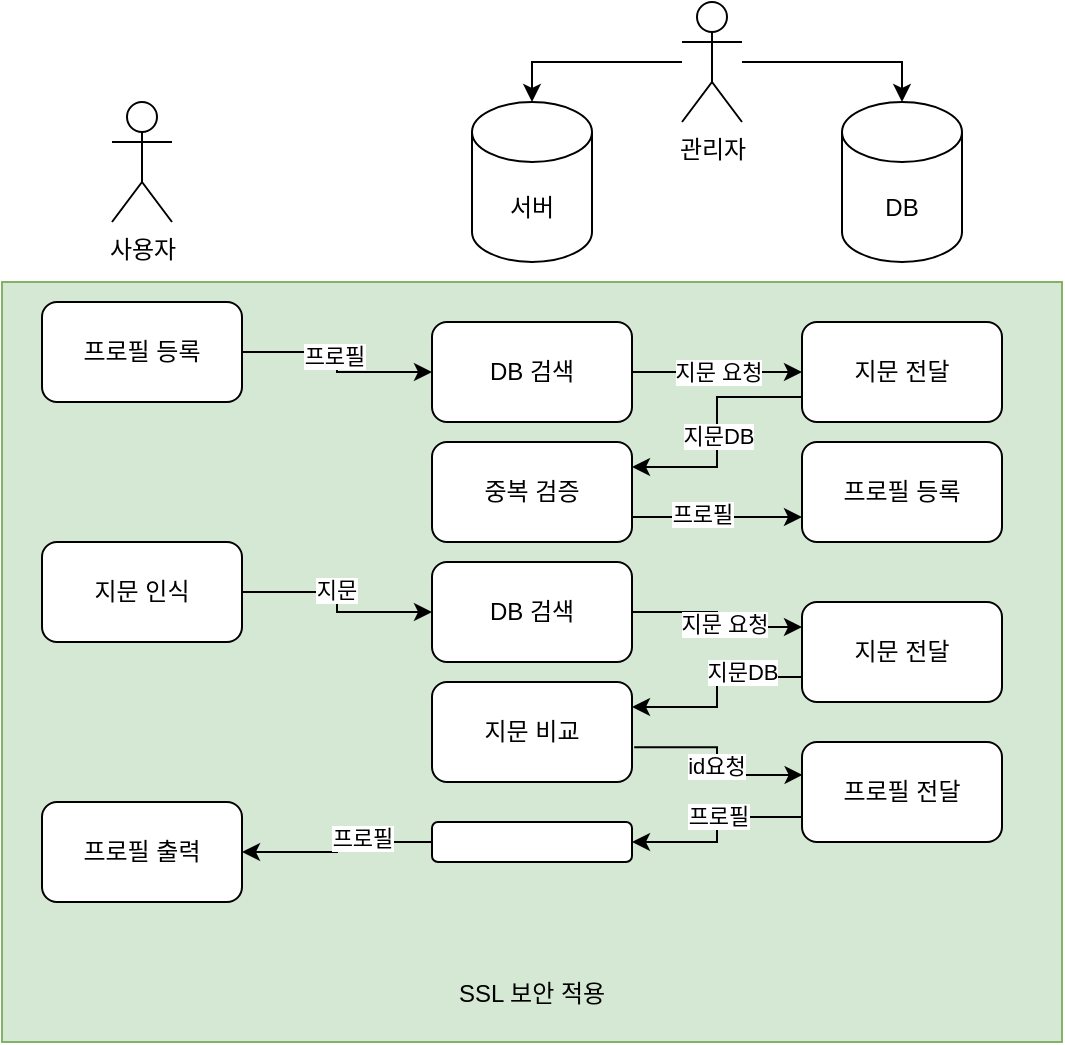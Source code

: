 <mxfile version="22.1.0" type="github">
  <diagram name="페이지-1" id="h6ClSVEh4X4bsxTjBgKa">
    <mxGraphModel dx="842" dy="530" grid="1" gridSize="10" guides="1" tooltips="1" connect="1" arrows="1" fold="1" page="1" pageScale="1" pageWidth="827" pageHeight="1169" math="0" shadow="0">
      <root>
        <mxCell id="0" />
        <mxCell id="1" parent="0" />
        <mxCell id="QzIaScqmeNw8U3X4hJXi-64" value="&lt;br&gt;&lt;br&gt;&lt;br&gt;&lt;br&gt;&lt;br&gt;&lt;br&gt;&lt;br&gt;&lt;br&gt;&lt;br&gt;&lt;br&gt;&lt;br&gt;&lt;br&gt;&lt;br&gt;&lt;br&gt;&lt;br&gt;&lt;br&gt;&lt;br&gt;&lt;br&gt;&lt;br&gt;&lt;br&gt;&lt;br&gt;&lt;br&gt;&lt;br&gt;SSL 보안 적용" style="rounded=0;whiteSpace=wrap;html=1;fillColor=#d5e8d4;strokeColor=#82b366;" vertex="1" parent="1">
          <mxGeometry x="30" y="210" width="530" height="380" as="geometry" />
        </mxCell>
        <mxCell id="QzIaScqmeNw8U3X4hJXi-2" value="사용자" style="shape=umlActor;verticalLabelPosition=bottom;verticalAlign=top;html=1;outlineConnect=0;" vertex="1" parent="1">
          <mxGeometry x="85" y="120" width="30" height="60" as="geometry" />
        </mxCell>
        <mxCell id="QzIaScqmeNw8U3X4hJXi-4" value="관리자" style="shape=umlActor;verticalLabelPosition=bottom;verticalAlign=top;html=1;outlineConnect=0;" vertex="1" parent="1">
          <mxGeometry x="370" y="70" width="30" height="60" as="geometry" />
        </mxCell>
        <mxCell id="QzIaScqmeNw8U3X4hJXi-32" style="edgeStyle=orthogonalEdgeStyle;rounded=0;orthogonalLoop=1;jettySize=auto;html=1;" edge="1" parent="1" source="QzIaScqmeNw8U3X4hJXi-10" target="QzIaScqmeNw8U3X4hJXi-13">
          <mxGeometry relative="1" as="geometry" />
        </mxCell>
        <mxCell id="QzIaScqmeNw8U3X4hJXi-43" value="프로필" style="edgeLabel;html=1;align=center;verticalAlign=middle;resizable=0;points=[];" vertex="1" connectable="0" parent="QzIaScqmeNw8U3X4hJXi-32">
          <mxGeometry x="-0.138" y="-2" relative="1" as="geometry">
            <mxPoint as="offset" />
          </mxGeometry>
        </mxCell>
        <mxCell id="QzIaScqmeNw8U3X4hJXi-10" value="프로필 등록" style="rounded=1;whiteSpace=wrap;html=1;" vertex="1" parent="1">
          <mxGeometry x="50" y="220" width="100" height="50" as="geometry" />
        </mxCell>
        <mxCell id="QzIaScqmeNw8U3X4hJXi-31" style="edgeStyle=orthogonalEdgeStyle;rounded=0;orthogonalLoop=1;jettySize=auto;html=1;entryX=0;entryY=0.5;entryDx=0;entryDy=0;" edge="1" parent="1" source="QzIaScqmeNw8U3X4hJXi-13" target="QzIaScqmeNw8U3X4hJXi-29">
          <mxGeometry relative="1" as="geometry" />
        </mxCell>
        <mxCell id="QzIaScqmeNw8U3X4hJXi-62" value="지문 요청" style="edgeLabel;html=1;align=center;verticalAlign=middle;resizable=0;points=[];" vertex="1" connectable="0" parent="QzIaScqmeNw8U3X4hJXi-31">
          <mxGeometry x="0.001" relative="1" as="geometry">
            <mxPoint as="offset" />
          </mxGeometry>
        </mxCell>
        <mxCell id="QzIaScqmeNw8U3X4hJXi-13" value="DB 검색" style="rounded=1;whiteSpace=wrap;html=1;" vertex="1" parent="1">
          <mxGeometry x="245" y="230" width="100" height="50" as="geometry" />
        </mxCell>
        <mxCell id="QzIaScqmeNw8U3X4hJXi-39" style="edgeStyle=orthogonalEdgeStyle;rounded=0;orthogonalLoop=1;jettySize=auto;html=1;entryX=0;entryY=0.5;entryDx=0;entryDy=0;" edge="1" parent="1" source="QzIaScqmeNw8U3X4hJXi-18" target="QzIaScqmeNw8U3X4hJXi-38">
          <mxGeometry relative="1" as="geometry" />
        </mxCell>
        <mxCell id="QzIaScqmeNw8U3X4hJXi-49" value="지문" style="edgeLabel;html=1;align=center;verticalAlign=middle;resizable=0;points=[];" vertex="1" connectable="0" parent="QzIaScqmeNw8U3X4hJXi-39">
          <mxGeometry x="-0.117" y="1" relative="1" as="geometry">
            <mxPoint as="offset" />
          </mxGeometry>
        </mxCell>
        <mxCell id="QzIaScqmeNw8U3X4hJXi-18" value="지문 인식" style="rounded=1;whiteSpace=wrap;html=1;" vertex="1" parent="1">
          <mxGeometry x="50" y="340" width="100" height="50" as="geometry" />
        </mxCell>
        <mxCell id="QzIaScqmeNw8U3X4hJXi-26" value="프로필 출력" style="rounded=1;whiteSpace=wrap;html=1;" vertex="1" parent="1">
          <mxGeometry x="50" y="470" width="100" height="50" as="geometry" />
        </mxCell>
        <mxCell id="QzIaScqmeNw8U3X4hJXi-35" style="edgeStyle=orthogonalEdgeStyle;rounded=0;orthogonalLoop=1;jettySize=auto;html=1;entryX=1;entryY=0.25;entryDx=0;entryDy=0;exitX=0;exitY=0.75;exitDx=0;exitDy=0;" edge="1" parent="1" source="QzIaScqmeNw8U3X4hJXi-29" target="QzIaScqmeNw8U3X4hJXi-33">
          <mxGeometry relative="1" as="geometry" />
        </mxCell>
        <mxCell id="QzIaScqmeNw8U3X4hJXi-45" value="지문DB" style="edgeLabel;html=1;align=center;verticalAlign=middle;resizable=0;points=[];" vertex="1" connectable="0" parent="QzIaScqmeNw8U3X4hJXi-35">
          <mxGeometry x="0.037" relative="1" as="geometry">
            <mxPoint as="offset" />
          </mxGeometry>
        </mxCell>
        <mxCell id="QzIaScqmeNw8U3X4hJXi-29" value="지문 전달" style="rounded=1;whiteSpace=wrap;html=1;" vertex="1" parent="1">
          <mxGeometry x="430" y="230" width="100" height="50" as="geometry" />
        </mxCell>
        <mxCell id="QzIaScqmeNw8U3X4hJXi-37" style="edgeStyle=orthogonalEdgeStyle;rounded=0;orthogonalLoop=1;jettySize=auto;html=1;entryX=0;entryY=0.75;entryDx=0;entryDy=0;exitX=1;exitY=0.75;exitDx=0;exitDy=0;" edge="1" parent="1" source="QzIaScqmeNw8U3X4hJXi-33" target="QzIaScqmeNw8U3X4hJXi-36">
          <mxGeometry relative="1" as="geometry" />
        </mxCell>
        <mxCell id="QzIaScqmeNw8U3X4hJXi-48" value="프로필" style="edgeLabel;html=1;align=center;verticalAlign=middle;resizable=0;points=[];" vertex="1" connectable="0" parent="QzIaScqmeNw8U3X4hJXi-37">
          <mxGeometry x="-0.194" y="2" relative="1" as="geometry">
            <mxPoint as="offset" />
          </mxGeometry>
        </mxCell>
        <mxCell id="QzIaScqmeNw8U3X4hJXi-33" value="중복 검증" style="rounded=1;whiteSpace=wrap;html=1;" vertex="1" parent="1">
          <mxGeometry x="245" y="290" width="100" height="50" as="geometry" />
        </mxCell>
        <mxCell id="QzIaScqmeNw8U3X4hJXi-36" value="프로필 등록" style="rounded=1;whiteSpace=wrap;html=1;" vertex="1" parent="1">
          <mxGeometry x="430" y="290" width="100" height="50" as="geometry" />
        </mxCell>
        <mxCell id="QzIaScqmeNw8U3X4hJXi-41" style="edgeStyle=orthogonalEdgeStyle;rounded=0;orthogonalLoop=1;jettySize=auto;html=1;entryX=0;entryY=0.25;entryDx=0;entryDy=0;" edge="1" parent="1" source="QzIaScqmeNw8U3X4hJXi-38" target="QzIaScqmeNw8U3X4hJXi-40">
          <mxGeometry relative="1" as="geometry" />
        </mxCell>
        <mxCell id="QzIaScqmeNw8U3X4hJXi-63" value="지문 요청" style="edgeLabel;html=1;align=center;verticalAlign=middle;resizable=0;points=[];" vertex="1" connectable="0" parent="QzIaScqmeNw8U3X4hJXi-41">
          <mxGeometry x="0.156" y="2" relative="1" as="geometry">
            <mxPoint as="offset" />
          </mxGeometry>
        </mxCell>
        <mxCell id="QzIaScqmeNw8U3X4hJXi-38" value="DB 검색" style="rounded=1;whiteSpace=wrap;html=1;" vertex="1" parent="1">
          <mxGeometry x="245" y="350" width="100" height="50" as="geometry" />
        </mxCell>
        <mxCell id="QzIaScqmeNw8U3X4hJXi-50" style="edgeStyle=orthogonalEdgeStyle;rounded=0;orthogonalLoop=1;jettySize=auto;html=1;exitX=0;exitY=0.75;exitDx=0;exitDy=0;entryX=1;entryY=0.25;entryDx=0;entryDy=0;" edge="1" parent="1" source="QzIaScqmeNw8U3X4hJXi-40" target="QzIaScqmeNw8U3X4hJXi-42">
          <mxGeometry relative="1" as="geometry" />
        </mxCell>
        <mxCell id="QzIaScqmeNw8U3X4hJXi-51" value="지문DB" style="edgeLabel;html=1;align=center;verticalAlign=middle;resizable=0;points=[];" vertex="1" connectable="0" parent="QzIaScqmeNw8U3X4hJXi-50">
          <mxGeometry x="-0.392" y="-3" relative="1" as="geometry">
            <mxPoint as="offset" />
          </mxGeometry>
        </mxCell>
        <mxCell id="QzIaScqmeNw8U3X4hJXi-40" value="지문 전달" style="rounded=1;whiteSpace=wrap;html=1;" vertex="1" parent="1">
          <mxGeometry x="430" y="370" width="100" height="50" as="geometry" />
        </mxCell>
        <mxCell id="QzIaScqmeNw8U3X4hJXi-42" value="지문 비교" style="rounded=1;whiteSpace=wrap;html=1;" vertex="1" parent="1">
          <mxGeometry x="245" y="410" width="100" height="50" as="geometry" />
        </mxCell>
        <mxCell id="QzIaScqmeNw8U3X4hJXi-56" style="edgeStyle=orthogonalEdgeStyle;rounded=0;orthogonalLoop=1;jettySize=auto;html=1;entryX=1;entryY=0.5;entryDx=0;entryDy=0;exitX=0;exitY=0.75;exitDx=0;exitDy=0;" edge="1" parent="1" source="QzIaScqmeNw8U3X4hJXi-52" target="QzIaScqmeNw8U3X4hJXi-55">
          <mxGeometry relative="1" as="geometry" />
        </mxCell>
        <mxCell id="QzIaScqmeNw8U3X4hJXi-58" value="프로필" style="edgeLabel;html=1;align=center;verticalAlign=middle;resizable=0;points=[];" vertex="1" connectable="0" parent="QzIaScqmeNw8U3X4hJXi-56">
          <mxGeometry x="-0.141" y="-1" relative="1" as="geometry">
            <mxPoint as="offset" />
          </mxGeometry>
        </mxCell>
        <mxCell id="QzIaScqmeNw8U3X4hJXi-52" value="프로필 전달" style="rounded=1;whiteSpace=wrap;html=1;" vertex="1" parent="1">
          <mxGeometry x="430" y="440" width="100" height="50" as="geometry" />
        </mxCell>
        <mxCell id="QzIaScqmeNw8U3X4hJXi-53" style="edgeStyle=orthogonalEdgeStyle;rounded=0;orthogonalLoop=1;jettySize=auto;html=1;entryX=0.003;entryY=0.329;entryDx=0;entryDy=0;entryPerimeter=0;exitX=1.011;exitY=0.652;exitDx=0;exitDy=0;exitPerimeter=0;" edge="1" parent="1" source="QzIaScqmeNw8U3X4hJXi-42" target="QzIaScqmeNw8U3X4hJXi-52">
          <mxGeometry relative="1" as="geometry" />
        </mxCell>
        <mxCell id="QzIaScqmeNw8U3X4hJXi-54" value="id요청" style="edgeLabel;html=1;align=center;verticalAlign=middle;resizable=0;points=[];" vertex="1" connectable="0" parent="QzIaScqmeNw8U3X4hJXi-53">
          <mxGeometry x="0.036" y="-1" relative="1" as="geometry">
            <mxPoint as="offset" />
          </mxGeometry>
        </mxCell>
        <mxCell id="QzIaScqmeNw8U3X4hJXi-57" style="edgeStyle=orthogonalEdgeStyle;rounded=0;orthogonalLoop=1;jettySize=auto;html=1;exitX=0;exitY=0.5;exitDx=0;exitDy=0;entryX=1;entryY=0.5;entryDx=0;entryDy=0;" edge="1" parent="1" source="QzIaScqmeNw8U3X4hJXi-55" target="QzIaScqmeNw8U3X4hJXi-26">
          <mxGeometry relative="1" as="geometry" />
        </mxCell>
        <mxCell id="QzIaScqmeNw8U3X4hJXi-59" value="프로필" style="edgeLabel;html=1;align=center;verticalAlign=middle;resizable=0;points=[];" vertex="1" connectable="0" parent="QzIaScqmeNw8U3X4hJXi-57">
          <mxGeometry x="-0.292" y="-2" relative="1" as="geometry">
            <mxPoint as="offset" />
          </mxGeometry>
        </mxCell>
        <mxCell id="QzIaScqmeNw8U3X4hJXi-55" value="" style="rounded=1;whiteSpace=wrap;html=1;" vertex="1" parent="1">
          <mxGeometry x="245" y="480" width="100" height="20" as="geometry" />
        </mxCell>
        <mxCell id="QzIaScqmeNw8U3X4hJXi-67" value="DB" style="shape=cylinder3;whiteSpace=wrap;html=1;boundedLbl=1;backgroundOutline=1;size=15;" vertex="1" parent="1">
          <mxGeometry x="450" y="120" width="60" height="80" as="geometry" />
        </mxCell>
        <mxCell id="QzIaScqmeNw8U3X4hJXi-68" value="서버" style="shape=cylinder3;whiteSpace=wrap;html=1;boundedLbl=1;backgroundOutline=1;size=15;" vertex="1" parent="1">
          <mxGeometry x="265" y="120" width="60" height="80" as="geometry" />
        </mxCell>
        <mxCell id="QzIaScqmeNw8U3X4hJXi-69" style="edgeStyle=orthogonalEdgeStyle;rounded=0;orthogonalLoop=1;jettySize=auto;html=1;entryX=0.5;entryY=0;entryDx=0;entryDy=0;entryPerimeter=0;" edge="1" parent="1" source="QzIaScqmeNw8U3X4hJXi-4" target="QzIaScqmeNw8U3X4hJXi-67">
          <mxGeometry relative="1" as="geometry" />
        </mxCell>
        <mxCell id="QzIaScqmeNw8U3X4hJXi-70" style="edgeStyle=orthogonalEdgeStyle;rounded=0;orthogonalLoop=1;jettySize=auto;html=1;entryX=0.5;entryY=0;entryDx=0;entryDy=0;entryPerimeter=0;" edge="1" parent="1" source="QzIaScqmeNw8U3X4hJXi-4" target="QzIaScqmeNw8U3X4hJXi-68">
          <mxGeometry relative="1" as="geometry" />
        </mxCell>
      </root>
    </mxGraphModel>
  </diagram>
</mxfile>
